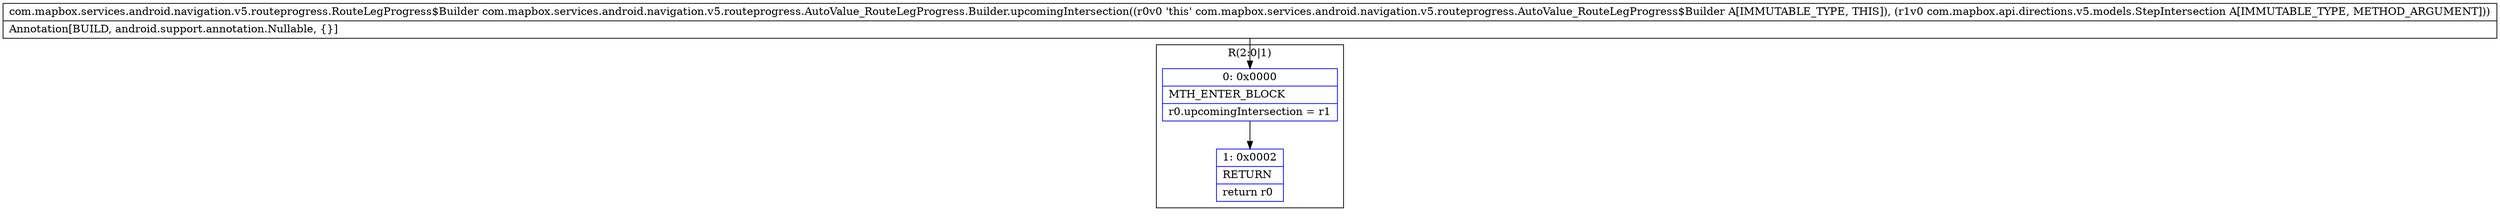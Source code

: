 digraph "CFG forcom.mapbox.services.android.navigation.v5.routeprogress.AutoValue_RouteLegProgress.Builder.upcomingIntersection(Lcom\/mapbox\/api\/directions\/v5\/models\/StepIntersection;)Lcom\/mapbox\/services\/android\/navigation\/v5\/routeprogress\/RouteLegProgress$Builder;" {
subgraph cluster_Region_1996794447 {
label = "R(2:0|1)";
node [shape=record,color=blue];
Node_0 [shape=record,label="{0\:\ 0x0000|MTH_ENTER_BLOCK\l|r0.upcomingIntersection = r1\l}"];
Node_1 [shape=record,label="{1\:\ 0x0002|RETURN\l|return r0\l}"];
}
MethodNode[shape=record,label="{com.mapbox.services.android.navigation.v5.routeprogress.RouteLegProgress$Builder com.mapbox.services.android.navigation.v5.routeprogress.AutoValue_RouteLegProgress.Builder.upcomingIntersection((r0v0 'this' com.mapbox.services.android.navigation.v5.routeprogress.AutoValue_RouteLegProgress$Builder A[IMMUTABLE_TYPE, THIS]), (r1v0 com.mapbox.api.directions.v5.models.StepIntersection A[IMMUTABLE_TYPE, METHOD_ARGUMENT]))  | Annotation[BUILD, android.support.annotation.Nullable, \{\}]\l}"];
MethodNode -> Node_0;
Node_0 -> Node_1;
}

